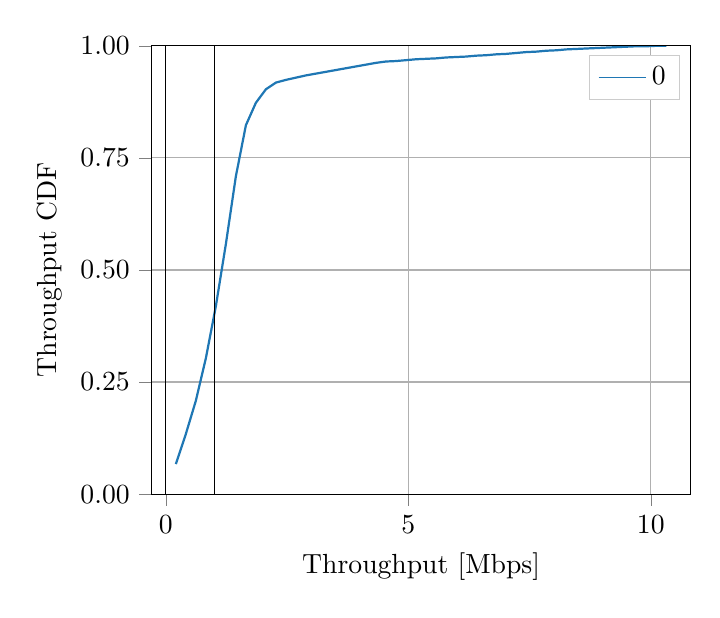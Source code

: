 % This file was created by matplotlib2tikz v0.6.18.
\begin{tikzpicture}

\definecolor{color0}{rgb}{0.122,0.467,0.706}

\begin{axis}[
legend cell align={left},
legend entries={{0}},
legend style={draw=white!80.0!black},
tick align=outside,
tick pos=left,
x grid style={white!69.02!black},
xlabel={Throughput [Mbps]},
xmajorgrids,
xmin=-0.299, xmax=10.827,
xtick={-5,0,5,10,15},
xticklabels={$-5$,$0$,$5$,$10$,$15$},
y grid style={white!69.02!black},
ylabel={Throughput CDF},
ymajorgrids,
ymin=0, ymax=1,
ytick={0,0.25,0.5,0.75,1},
yticklabels={$0.00$,$0.25$,$0.50$,$0.75$,$1.00$}
]
\addlegendimage{no markers, color0}
\addplot [thick, color0]
table [row sep=\\]{%
0.207	0.067 \\
0.413	0.134 \\
0.619	0.208 \\
0.826	0.303 \\
1.032	0.419 \\
1.239	0.558 \\
1.445	0.709 \\
1.652	0.823 \\
1.858	0.873 \\
2.064	0.903 \\
2.271	0.918 \\
2.477	0.924 \\
2.684	0.929 \\
2.89	0.934 \\
3.097	0.938 \\
3.303	0.942 \\
3.509	0.946 \\
3.716	0.95 \\
3.922	0.954 \\
4.129	0.958 \\
4.335	0.962 \\
4.541	0.965 \\
4.748	0.966 \\
4.954	0.968 \\
5.161	0.97 \\
5.367	0.971 \\
5.574	0.972 \\
5.78	0.974 \\
5.986	0.975 \\
6.193	0.976 \\
6.399	0.978 \\
6.606	0.979 \\
6.812	0.981 \\
7.019	0.982 \\
7.225	0.984 \\
7.431	0.986 \\
7.638	0.987 \\
7.844	0.989 \\
8.051	0.99 \\
8.257	0.992 \\
8.464	0.993 \\
8.67	0.994 \\
8.876	0.995 \\
9.083	0.996 \\
9.289	0.997 \\
9.496	0.998 \\
9.702	0.999 \\
9.909	0.999 \\
10.115	1.0 \\
10.321	1 \\
};
\path [draw=black, fill opacity=0] (axis cs:0,0)
--(axis cs:0,1);

\path [draw=black, fill opacity=0] (axis cs:1,0)
--(axis cs:1,1);

\path [draw=black, fill opacity=0] (axis cs:-0.299,0)
--(axis cs:10.827,0);

\path [draw=black, fill opacity=0] (axis cs:-0.299,1)
--(axis cs:10.827,1);

\end{axis}

\end{tikzpicture}